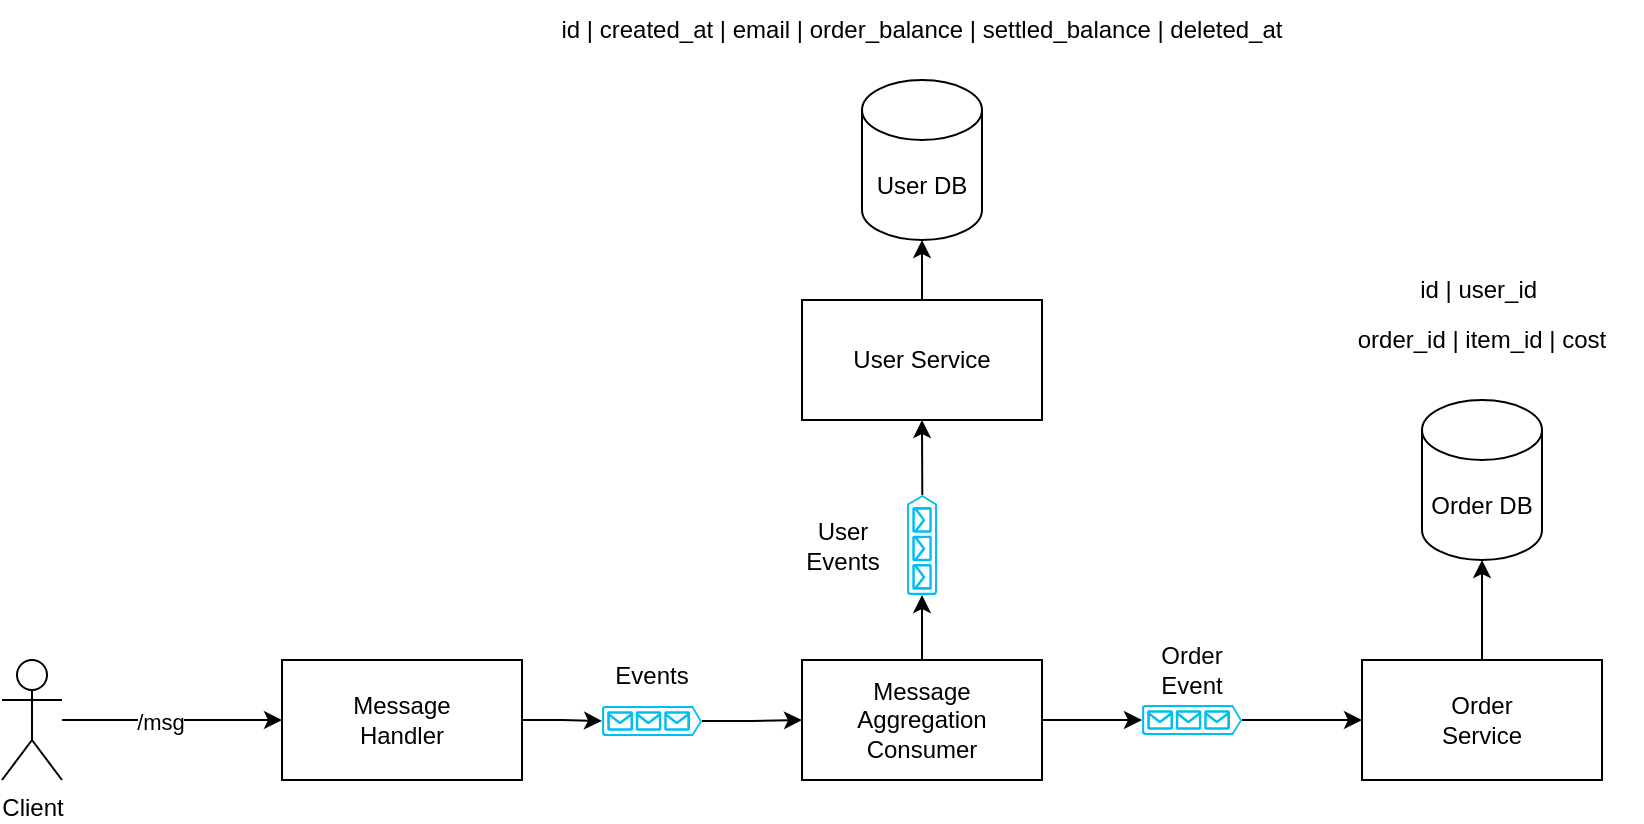 <mxfile version="24.5.2" type="device">
  <diagram name="Page-1" id="PhZxUDXj_S82rnXcZON9">
    <mxGraphModel dx="1562" dy="2462" grid="1" gridSize="10" guides="1" tooltips="1" connect="1" arrows="1" fold="1" page="1" pageScale="1" pageWidth="1200" pageHeight="1600" math="0" shadow="0">
      <root>
        <mxCell id="0" />
        <mxCell id="1" parent="0" />
        <mxCell id="yzr77uyQxUYLI8qILmqw-5" style="edgeStyle=orthogonalEdgeStyle;rounded=0;orthogonalLoop=1;jettySize=auto;html=1;entryX=0;entryY=0.5;entryDx=0;entryDy=0;" parent="1" source="yzr77uyQxUYLI8qILmqw-1" target="yzr77uyQxUYLI8qILmqw-2" edge="1">
          <mxGeometry relative="1" as="geometry" />
        </mxCell>
        <mxCell id="yzr77uyQxUYLI8qILmqw-7" value="/msg" style="edgeLabel;html=1;align=center;verticalAlign=middle;resizable=0;points=[];" parent="yzr77uyQxUYLI8qILmqw-5" vertex="1" connectable="0">
          <mxGeometry x="-0.119" y="-1" relative="1" as="geometry">
            <mxPoint as="offset" />
          </mxGeometry>
        </mxCell>
        <mxCell id="yzr77uyQxUYLI8qILmqw-1" value="Client" style="shape=umlActor;verticalLabelPosition=bottom;verticalAlign=top;html=1;outlineConnect=0;" parent="1" vertex="1">
          <mxGeometry x="70" y="210" width="30" height="60" as="geometry" />
        </mxCell>
        <mxCell id="yzr77uyQxUYLI8qILmqw-2" value="Message&lt;div&gt;Handler&lt;/div&gt;" style="rounded=0;whiteSpace=wrap;html=1;" parent="1" vertex="1">
          <mxGeometry x="210" y="210" width="120" height="60" as="geometry" />
        </mxCell>
        <mxCell id="W-TI_5i-wPAmBTxkcoUL-2" style="edgeStyle=orthogonalEdgeStyle;rounded=0;orthogonalLoop=1;jettySize=auto;html=1;entryX=0;entryY=0.5;entryDx=0;entryDy=0;" parent="1" source="yzr77uyQxUYLI8qILmqw-3" target="yzr77uyQxUYLI8qILmqw-4" edge="1">
          <mxGeometry relative="1" as="geometry" />
        </mxCell>
        <mxCell id="yzr77uyQxUYLI8qILmqw-3" value="" style="verticalLabelPosition=bottom;html=1;verticalAlign=top;align=center;strokeColor=none;fillColor=#00BEF2;shape=mxgraph.azure.queue_generic;pointerEvents=1;" parent="1" vertex="1">
          <mxGeometry x="370" y="233" width="50" height="15" as="geometry" />
        </mxCell>
        <mxCell id="yzr77uyQxUYLI8qILmqw-4" value="Message&lt;div&gt;Aggregation&lt;br&gt;&lt;div&gt;Consumer&lt;/div&gt;&lt;/div&gt;" style="rounded=0;whiteSpace=wrap;html=1;" parent="1" vertex="1">
          <mxGeometry x="470" y="210" width="120" height="60" as="geometry" />
        </mxCell>
        <mxCell id="W-TI_5i-wPAmBTxkcoUL-1" style="edgeStyle=orthogonalEdgeStyle;rounded=0;orthogonalLoop=1;jettySize=auto;html=1;entryX=0;entryY=0.5;entryDx=0;entryDy=0;entryPerimeter=0;" parent="1" source="yzr77uyQxUYLI8qILmqw-2" target="yzr77uyQxUYLI8qILmqw-3" edge="1">
          <mxGeometry relative="1" as="geometry" />
        </mxCell>
        <mxCell id="W-TI_5i-wPAmBTxkcoUL-5" value="Order&lt;br&gt;Service" style="rounded=0;whiteSpace=wrap;html=1;" parent="1" vertex="1">
          <mxGeometry x="750" y="210" width="120" height="60" as="geometry" />
        </mxCell>
        <mxCell id="W-TI_5i-wPAmBTxkcoUL-6" value="Order DB" style="shape=cylinder3;whiteSpace=wrap;html=1;boundedLbl=1;backgroundOutline=1;size=15;" parent="1" vertex="1">
          <mxGeometry x="780" y="80" width="60" height="80" as="geometry" />
        </mxCell>
        <mxCell id="W-TI_5i-wPAmBTxkcoUL-7" style="edgeStyle=orthogonalEdgeStyle;rounded=0;orthogonalLoop=1;jettySize=auto;html=1;entryX=0.5;entryY=1;entryDx=0;entryDy=0;entryPerimeter=0;" parent="1" source="W-TI_5i-wPAmBTxkcoUL-5" target="W-TI_5i-wPAmBTxkcoUL-6" edge="1">
          <mxGeometry relative="1" as="geometry" />
        </mxCell>
        <mxCell id="W-TI_5i-wPAmBTxkcoUL-10" style="edgeStyle=orthogonalEdgeStyle;rounded=0;orthogonalLoop=1;jettySize=auto;html=1;entryX=0;entryY=0.5;entryDx=0;entryDy=0;" parent="1" source="W-TI_5i-wPAmBTxkcoUL-8" target="W-TI_5i-wPAmBTxkcoUL-5" edge="1">
          <mxGeometry relative="1" as="geometry" />
        </mxCell>
        <mxCell id="W-TI_5i-wPAmBTxkcoUL-8" value="" style="verticalLabelPosition=bottom;html=1;verticalAlign=top;align=center;strokeColor=none;fillColor=#00BEF2;shape=mxgraph.azure.queue_generic;pointerEvents=1;" parent="1" vertex="1">
          <mxGeometry x="640" y="232.5" width="50" height="15" as="geometry" />
        </mxCell>
        <mxCell id="W-TI_5i-wPAmBTxkcoUL-9" style="edgeStyle=orthogonalEdgeStyle;rounded=0;orthogonalLoop=1;jettySize=auto;html=1;entryX=0;entryY=0.5;entryDx=0;entryDy=0;entryPerimeter=0;" parent="1" source="yzr77uyQxUYLI8qILmqw-4" target="W-TI_5i-wPAmBTxkcoUL-8" edge="1">
          <mxGeometry relative="1" as="geometry" />
        </mxCell>
        <mxCell id="W-TI_5i-wPAmBTxkcoUL-11" value="Events" style="text;html=1;align=center;verticalAlign=middle;whiteSpace=wrap;rounded=0;" parent="1" vertex="1">
          <mxGeometry x="365" y="202.5" width="60" height="30" as="geometry" />
        </mxCell>
        <mxCell id="W-TI_5i-wPAmBTxkcoUL-12" value="Order Event" style="text;html=1;align=center;verticalAlign=middle;whiteSpace=wrap;rounded=0;" parent="1" vertex="1">
          <mxGeometry x="635" y="200" width="60" height="30" as="geometry" />
        </mxCell>
        <mxCell id="W-TI_5i-wPAmBTxkcoUL-13" value="User Service" style="rounded=0;whiteSpace=wrap;html=1;" parent="1" vertex="1">
          <mxGeometry x="470" y="30" width="120" height="60" as="geometry" />
        </mxCell>
        <mxCell id="W-TI_5i-wPAmBTxkcoUL-14" value="User DB" style="shape=cylinder3;whiteSpace=wrap;html=1;boundedLbl=1;backgroundOutline=1;size=15;" parent="1" vertex="1">
          <mxGeometry x="500" y="-80" width="60" height="80" as="geometry" />
        </mxCell>
        <mxCell id="W-TI_5i-wPAmBTxkcoUL-15" style="edgeStyle=orthogonalEdgeStyle;rounded=0;orthogonalLoop=1;jettySize=auto;html=1;entryX=0.5;entryY=1;entryDx=0;entryDy=0;entryPerimeter=0;" parent="1" source="W-TI_5i-wPAmBTxkcoUL-13" target="W-TI_5i-wPAmBTxkcoUL-14" edge="1">
          <mxGeometry relative="1" as="geometry" />
        </mxCell>
        <mxCell id="W-TI_5i-wPAmBTxkcoUL-37" value="id | created_at | email | order_balance | settled_balance | deleted_at" style="text;html=1;align=center;verticalAlign=middle;whiteSpace=wrap;rounded=0;" parent="1" vertex="1">
          <mxGeometry x="325" y="-120" width="410" height="30" as="geometry" />
        </mxCell>
        <mxCell id="W-TI_5i-wPAmBTxkcoUL-38" value="id | user_id&amp;nbsp;" style="text;html=1;align=center;verticalAlign=middle;whiteSpace=wrap;rounded=0;" parent="1" vertex="1">
          <mxGeometry x="735" y="10" width="150" height="30" as="geometry" />
        </mxCell>
        <mxCell id="W-TI_5i-wPAmBTxkcoUL-40" value="order_id | item_id | cost" style="text;html=1;align=center;verticalAlign=middle;whiteSpace=wrap;rounded=0;" parent="1" vertex="1">
          <mxGeometry x="730" y="40" width="160" height="20" as="geometry" />
        </mxCell>
        <mxCell id="W-TI_5i-wPAmBTxkcoUL-44" style="edgeStyle=orthogonalEdgeStyle;rounded=0;orthogonalLoop=1;jettySize=auto;html=1;exitX=1;exitY=0.51;exitDx=0;exitDy=0;exitPerimeter=0;entryX=0.5;entryY=1;entryDx=0;entryDy=0;" parent="1" source="W-TI_5i-wPAmBTxkcoUL-43" target="W-TI_5i-wPAmBTxkcoUL-13" edge="1">
          <mxGeometry relative="1" as="geometry" />
        </mxCell>
        <mxCell id="W-TI_5i-wPAmBTxkcoUL-43" value="" style="verticalLabelPosition=bottom;html=1;verticalAlign=top;align=center;strokeColor=none;fillColor=#00BEF2;shape=mxgraph.azure.queue_generic;pointerEvents=1;rotation=-90;" parent="1" vertex="1">
          <mxGeometry x="505" y="145" width="50" height="15" as="geometry" />
        </mxCell>
        <mxCell id="W-TI_5i-wPAmBTxkcoUL-45" style="edgeStyle=orthogonalEdgeStyle;rounded=0;orthogonalLoop=1;jettySize=auto;html=1;exitX=0.5;exitY=0;exitDx=0;exitDy=0;entryX=0;entryY=0.5;entryDx=0;entryDy=0;entryPerimeter=0;" parent="1" source="yzr77uyQxUYLI8qILmqw-4" target="W-TI_5i-wPAmBTxkcoUL-43" edge="1">
          <mxGeometry relative="1" as="geometry" />
        </mxCell>
        <mxCell id="W-TI_5i-wPAmBTxkcoUL-46" value="User&lt;br&gt;Events" style="text;html=1;align=center;verticalAlign=middle;resizable=0;points=[];autosize=1;strokeColor=none;fillColor=none;" parent="1" vertex="1">
          <mxGeometry x="460" y="133" width="60" height="40" as="geometry" />
        </mxCell>
      </root>
    </mxGraphModel>
  </diagram>
</mxfile>
